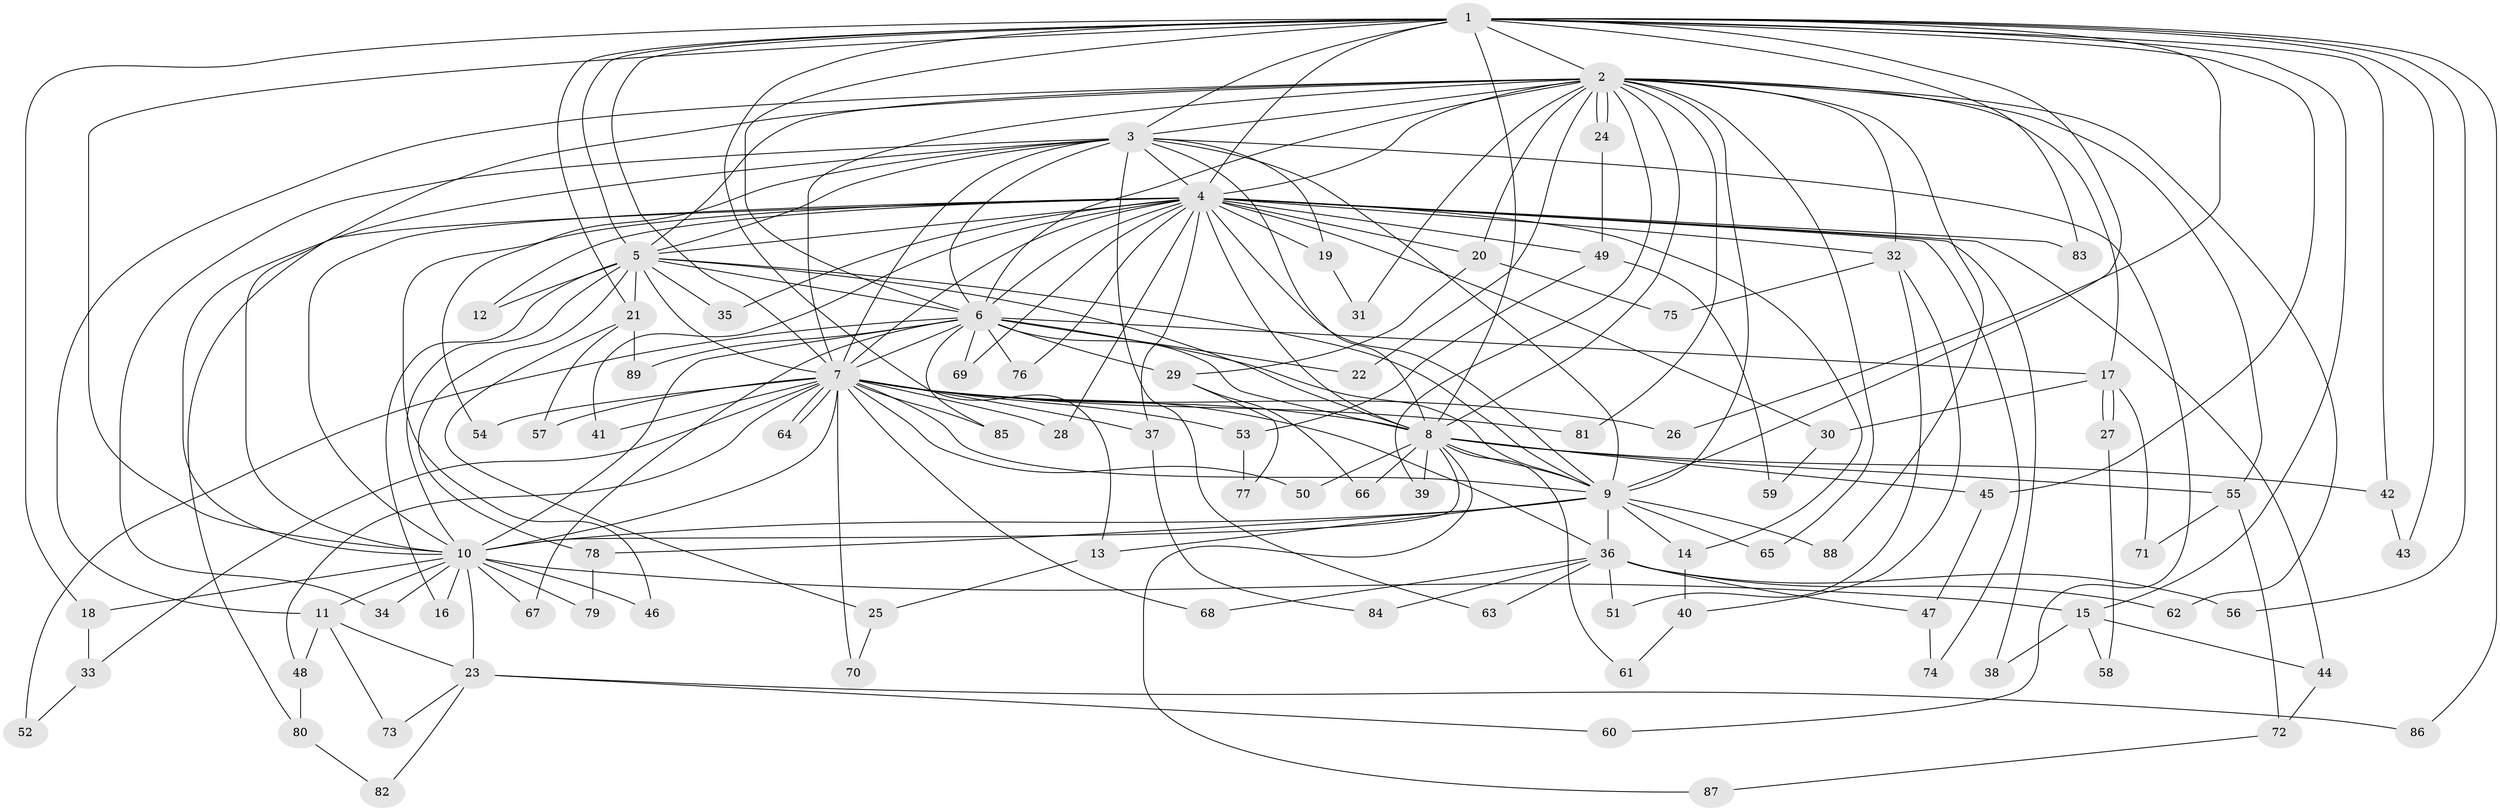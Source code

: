 // coarse degree distribution, {19: 0.03773584905660377, 13: 0.018867924528301886, 27: 0.018867924528301886, 12: 0.018867924528301886, 11: 0.018867924528301886, 21: 0.018867924528301886, 16: 0.018867924528301886, 15: 0.018867924528301886, 2: 0.4339622641509434, 3: 0.18867924528301888, 5: 0.05660377358490566, 6: 0.03773584905660377, 4: 0.09433962264150944, 8: 0.018867924528301886}
// Generated by graph-tools (version 1.1) at 2025/17/03/04/25 18:17:55]
// undirected, 89 vertices, 203 edges
graph export_dot {
graph [start="1"]
  node [color=gray90,style=filled];
  1;
  2;
  3;
  4;
  5;
  6;
  7;
  8;
  9;
  10;
  11;
  12;
  13;
  14;
  15;
  16;
  17;
  18;
  19;
  20;
  21;
  22;
  23;
  24;
  25;
  26;
  27;
  28;
  29;
  30;
  31;
  32;
  33;
  34;
  35;
  36;
  37;
  38;
  39;
  40;
  41;
  42;
  43;
  44;
  45;
  46;
  47;
  48;
  49;
  50;
  51;
  52;
  53;
  54;
  55;
  56;
  57;
  58;
  59;
  60;
  61;
  62;
  63;
  64;
  65;
  66;
  67;
  68;
  69;
  70;
  71;
  72;
  73;
  74;
  75;
  76;
  77;
  78;
  79;
  80;
  81;
  82;
  83;
  84;
  85;
  86;
  87;
  88;
  89;
  1 -- 2;
  1 -- 3;
  1 -- 4;
  1 -- 5;
  1 -- 6;
  1 -- 7;
  1 -- 8;
  1 -- 9;
  1 -- 10;
  1 -- 13;
  1 -- 15;
  1 -- 18;
  1 -- 21;
  1 -- 26;
  1 -- 42;
  1 -- 43;
  1 -- 45;
  1 -- 56;
  1 -- 83;
  1 -- 86;
  2 -- 3;
  2 -- 4;
  2 -- 5;
  2 -- 6;
  2 -- 7;
  2 -- 8;
  2 -- 9;
  2 -- 10;
  2 -- 11;
  2 -- 17;
  2 -- 20;
  2 -- 22;
  2 -- 24;
  2 -- 24;
  2 -- 31;
  2 -- 32;
  2 -- 39;
  2 -- 55;
  2 -- 62;
  2 -- 65;
  2 -- 81;
  2 -- 88;
  3 -- 4;
  3 -- 5;
  3 -- 6;
  3 -- 7;
  3 -- 8;
  3 -- 9;
  3 -- 10;
  3 -- 19;
  3 -- 34;
  3 -- 54;
  3 -- 60;
  3 -- 63;
  4 -- 5;
  4 -- 6;
  4 -- 7;
  4 -- 8;
  4 -- 9;
  4 -- 10;
  4 -- 12;
  4 -- 14;
  4 -- 19;
  4 -- 20;
  4 -- 28;
  4 -- 30;
  4 -- 32;
  4 -- 35;
  4 -- 37;
  4 -- 38;
  4 -- 41;
  4 -- 44;
  4 -- 46;
  4 -- 49;
  4 -- 69;
  4 -- 74;
  4 -- 76;
  4 -- 80;
  4 -- 83;
  5 -- 6;
  5 -- 7;
  5 -- 8;
  5 -- 9;
  5 -- 10;
  5 -- 12;
  5 -- 16;
  5 -- 21;
  5 -- 35;
  5 -- 78;
  6 -- 7;
  6 -- 8;
  6 -- 9;
  6 -- 10;
  6 -- 17;
  6 -- 22;
  6 -- 29;
  6 -- 52;
  6 -- 67;
  6 -- 69;
  6 -- 76;
  6 -- 85;
  6 -- 89;
  7 -- 8;
  7 -- 9;
  7 -- 10;
  7 -- 26;
  7 -- 28;
  7 -- 33;
  7 -- 36;
  7 -- 37;
  7 -- 41;
  7 -- 48;
  7 -- 50;
  7 -- 53;
  7 -- 54;
  7 -- 57;
  7 -- 64;
  7 -- 64;
  7 -- 68;
  7 -- 70;
  7 -- 81;
  7 -- 85;
  8 -- 9;
  8 -- 10;
  8 -- 39;
  8 -- 42;
  8 -- 45;
  8 -- 50;
  8 -- 55;
  8 -- 61;
  8 -- 66;
  8 -- 87;
  9 -- 10;
  9 -- 13;
  9 -- 14;
  9 -- 36;
  9 -- 65;
  9 -- 78;
  9 -- 88;
  10 -- 11;
  10 -- 15;
  10 -- 16;
  10 -- 18;
  10 -- 23;
  10 -- 34;
  10 -- 46;
  10 -- 67;
  10 -- 79;
  11 -- 23;
  11 -- 48;
  11 -- 73;
  13 -- 25;
  14 -- 40;
  15 -- 38;
  15 -- 44;
  15 -- 58;
  17 -- 27;
  17 -- 27;
  17 -- 30;
  17 -- 71;
  18 -- 33;
  19 -- 31;
  20 -- 29;
  20 -- 75;
  21 -- 25;
  21 -- 57;
  21 -- 89;
  23 -- 60;
  23 -- 73;
  23 -- 82;
  23 -- 86;
  24 -- 49;
  25 -- 70;
  27 -- 58;
  29 -- 66;
  29 -- 77;
  30 -- 59;
  32 -- 40;
  32 -- 51;
  32 -- 75;
  33 -- 52;
  36 -- 47;
  36 -- 51;
  36 -- 56;
  36 -- 62;
  36 -- 63;
  36 -- 68;
  36 -- 84;
  37 -- 84;
  40 -- 61;
  42 -- 43;
  44 -- 72;
  45 -- 47;
  47 -- 74;
  48 -- 80;
  49 -- 53;
  49 -- 59;
  53 -- 77;
  55 -- 71;
  55 -- 72;
  72 -- 87;
  78 -- 79;
  80 -- 82;
}

